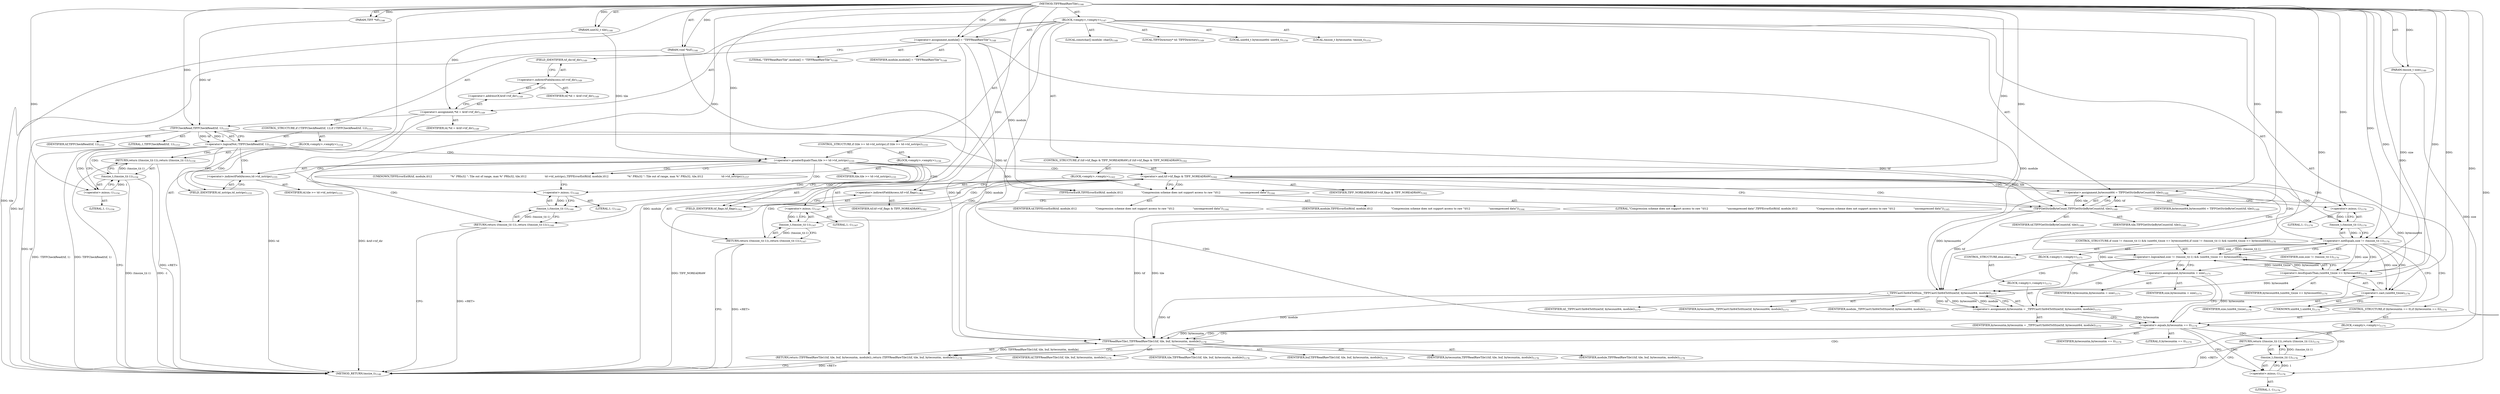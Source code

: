digraph "TIFFReadRawTile" {  
"76568" [label = <(METHOD,TIFFReadRawTile)<SUB>1146</SUB>> ]
"76569" [label = <(PARAM,TIFF *tif)<SUB>1146</SUB>> ]
"76570" [label = <(PARAM,uint32_t tile)<SUB>1146</SUB>> ]
"76571" [label = <(PARAM,void *buf)<SUB>1146</SUB>> ]
"76572" [label = <(PARAM,tmsize_t size)<SUB>1146</SUB>> ]
"76573" [label = <(BLOCK,&lt;empty&gt;,&lt;empty&gt;)<SUB>1147</SUB>> ]
"76574" [label = <(LOCAL,constchar[] module: char[])<SUB>1148</SUB>> ]
"76575" [label = <(&lt;operator&gt;.assignment,module[] = &quot;TIFFReadRawTile&quot;)<SUB>1148</SUB>> ]
"76576" [label = <(IDENTIFIER,module,module[] = &quot;TIFFReadRawTile&quot;)<SUB>1148</SUB>> ]
"76577" [label = <(LITERAL,&quot;TIFFReadRawTile&quot;,module[] = &quot;TIFFReadRawTile&quot;)<SUB>1148</SUB>> ]
"76578" [label = <(LOCAL,TIFFDirectory* td: TIFFDirectory)<SUB>1149</SUB>> ]
"76579" [label = <(&lt;operator&gt;.assignment,*td = &amp;tif-&gt;tif_dir)<SUB>1149</SUB>> ]
"76580" [label = <(IDENTIFIER,td,*td = &amp;tif-&gt;tif_dir)<SUB>1149</SUB>> ]
"76581" [label = <(&lt;operator&gt;.addressOf,&amp;tif-&gt;tif_dir)<SUB>1149</SUB>> ]
"76582" [label = <(&lt;operator&gt;.indirectFieldAccess,tif-&gt;tif_dir)<SUB>1149</SUB>> ]
"76583" [label = <(IDENTIFIER,tif,*td = &amp;tif-&gt;tif_dir)<SUB>1149</SUB>> ]
"76584" [label = <(FIELD_IDENTIFIER,tif_dir,tif_dir)<SUB>1149</SUB>> ]
"76585" [label = <(LOCAL,uint64_t bytecount64: uint64_t)<SUB>1150</SUB>> ]
"76586" [label = <(LOCAL,tmsize_t bytecountm: tmsize_t)<SUB>1151</SUB>> ]
"76587" [label = <(CONTROL_STRUCTURE,if (!TIFFCheckRead(tif, 1)),if (!TIFFCheckRead(tif, 1)))<SUB>1153</SUB>> ]
"76588" [label = <(&lt;operator&gt;.logicalNot,!TIFFCheckRead(tif, 1))<SUB>1153</SUB>> ]
"76589" [label = <(TIFFCheckRead,TIFFCheckRead(tif, 1))<SUB>1153</SUB>> ]
"76590" [label = <(IDENTIFIER,tif,TIFFCheckRead(tif, 1))<SUB>1153</SUB>> ]
"76591" [label = <(LITERAL,1,TIFFCheckRead(tif, 1))<SUB>1153</SUB>> ]
"76592" [label = <(BLOCK,&lt;empty&gt;,&lt;empty&gt;)<SUB>1154</SUB>> ]
"76593" [label = <(RETURN,return ((tmsize_t)(-1));,return ((tmsize_t)(-1));)<SUB>1154</SUB>> ]
"76594" [label = <(tmsize_t,(tmsize_t)(-1))<SUB>1154</SUB>> ]
"76595" [label = <(&lt;operator&gt;.minus,-1)<SUB>1154</SUB>> ]
"76596" [label = <(LITERAL,1,-1)<SUB>1154</SUB>> ]
"76597" [label = <(CONTROL_STRUCTURE,if (tile &gt;= td-&gt;td_nstrips),if (tile &gt;= td-&gt;td_nstrips))<SUB>1155</SUB>> ]
"76598" [label = <(&lt;operator&gt;.greaterEqualsThan,tile &gt;= td-&gt;td_nstrips)<SUB>1155</SUB>> ]
"76599" [label = <(IDENTIFIER,tile,tile &gt;= td-&gt;td_nstrips)<SUB>1155</SUB>> ]
"76600" [label = <(&lt;operator&gt;.indirectFieldAccess,td-&gt;td_nstrips)<SUB>1155</SUB>> ]
"76601" [label = <(IDENTIFIER,td,tile &gt;= td-&gt;td_nstrips)<SUB>1155</SUB>> ]
"76602" [label = <(FIELD_IDENTIFIER,td_nstrips,td_nstrips)<SUB>1155</SUB>> ]
"76603" [label = <(BLOCK,&lt;empty&gt;,&lt;empty&gt;)<SUB>1156</SUB>> ]
"76604" [label = <(UNKNOWN,TIFFErrorExtR(tif, module,\012                      &quot;%&quot; PRIu32 &quot;: Tile out of range, max %&quot; PRIu32, tile,\012                      td-&gt;td_nstrips);,TIFFErrorExtR(tif, module,\012                      &quot;%&quot; PRIu32 &quot;: Tile out of range, max %&quot; PRIu32, tile,\012                      td-&gt;td_nstrips);)<SUB>1157</SUB>> ]
"76605" [label = <(RETURN,return ((tmsize_t)(-1));,return ((tmsize_t)(-1));)<SUB>1160</SUB>> ]
"76606" [label = <(tmsize_t,(tmsize_t)(-1))<SUB>1160</SUB>> ]
"76607" [label = <(&lt;operator&gt;.minus,-1)<SUB>1160</SUB>> ]
"76608" [label = <(LITERAL,1,-1)<SUB>1160</SUB>> ]
"76609" [label = <(CONTROL_STRUCTURE,if (tif-&gt;tif_flags &amp; TIFF_NOREADRAW),if (tif-&gt;tif_flags &amp; TIFF_NOREADRAW))<SUB>1162</SUB>> ]
"76610" [label = <(&lt;operator&gt;.and,tif-&gt;tif_flags &amp; TIFF_NOREADRAW)<SUB>1162</SUB>> ]
"76611" [label = <(&lt;operator&gt;.indirectFieldAccess,tif-&gt;tif_flags)<SUB>1162</SUB>> ]
"76612" [label = <(IDENTIFIER,tif,tif-&gt;tif_flags &amp; TIFF_NOREADRAW)<SUB>1162</SUB>> ]
"76613" [label = <(FIELD_IDENTIFIER,tif_flags,tif_flags)<SUB>1162</SUB>> ]
"76614" [label = <(IDENTIFIER,TIFF_NOREADRAW,tif-&gt;tif_flags &amp; TIFF_NOREADRAW)<SUB>1162</SUB>> ]
"76615" [label = <(BLOCK,&lt;empty&gt;,&lt;empty&gt;)<SUB>1163</SUB>> ]
"76616" [label = <(TIFFErrorExtR,TIFFErrorExtR(tif, module,\012                      &quot;Compression scheme does not support access to raw &quot;\012                      &quot;uncompressed data&quot;))<SUB>1164</SUB>> ]
"76617" [label = <(IDENTIFIER,tif,TIFFErrorExtR(tif, module,\012                      &quot;Compression scheme does not support access to raw &quot;\012                      &quot;uncompressed data&quot;))<SUB>1164</SUB>> ]
"76618" [label = <(IDENTIFIER,module,TIFFErrorExtR(tif, module,\012                      &quot;Compression scheme does not support access to raw &quot;\012                      &quot;uncompressed data&quot;))<SUB>1164</SUB>> ]
"76619" [label = <(LITERAL,&quot;Compression scheme does not support access to raw &quot;\012                      &quot;uncompressed data&quot;,TIFFErrorExtR(tif, module,\012                      &quot;Compression scheme does not support access to raw &quot;\012                      &quot;uncompressed data&quot;))<SUB>1165</SUB>> ]
"76620" [label = <(RETURN,return ((tmsize_t)(-1));,return ((tmsize_t)(-1));)<SUB>1167</SUB>> ]
"76621" [label = <(tmsize_t,(tmsize_t)(-1))<SUB>1167</SUB>> ]
"76622" [label = <(&lt;operator&gt;.minus,-1)<SUB>1167</SUB>> ]
"76623" [label = <(LITERAL,1,-1)<SUB>1167</SUB>> ]
"76624" [label = <(&lt;operator&gt;.assignment,bytecount64 = TIFFGetStrileByteCount(tif, tile))<SUB>1169</SUB>> ]
"76625" [label = <(IDENTIFIER,bytecount64,bytecount64 = TIFFGetStrileByteCount(tif, tile))<SUB>1169</SUB>> ]
"76626" [label = <(TIFFGetStrileByteCount,TIFFGetStrileByteCount(tif, tile))<SUB>1169</SUB>> ]
"76627" [label = <(IDENTIFIER,tif,TIFFGetStrileByteCount(tif, tile))<SUB>1169</SUB>> ]
"76628" [label = <(IDENTIFIER,tile,TIFFGetStrileByteCount(tif, tile))<SUB>1169</SUB>> ]
"76629" [label = <(CONTROL_STRUCTURE,if (size != (tmsize_t)(-1) &amp;&amp; (uint64_t)size &lt;= bytecount64),if (size != (tmsize_t)(-1) &amp;&amp; (uint64_t)size &lt;= bytecount64))<SUB>1170</SUB>> ]
"76630" [label = <(&lt;operator&gt;.logicalAnd,size != (tmsize_t)(-1) &amp;&amp; (uint64_t)size &lt;= bytecount64)<SUB>1170</SUB>> ]
"76631" [label = <(&lt;operator&gt;.notEquals,size != (tmsize_t)(-1))<SUB>1170</SUB>> ]
"76632" [label = <(IDENTIFIER,size,size != (tmsize_t)(-1))<SUB>1170</SUB>> ]
"76633" [label = <(tmsize_t,(tmsize_t)(-1))<SUB>1170</SUB>> ]
"76634" [label = <(&lt;operator&gt;.minus,-1)<SUB>1170</SUB>> ]
"76635" [label = <(LITERAL,1,-1)<SUB>1170</SUB>> ]
"76636" [label = <(&lt;operator&gt;.lessEqualsThan,(uint64_t)size &lt;= bytecount64)<SUB>1170</SUB>> ]
"76637" [label = <(&lt;operator&gt;.cast,(uint64_t)size)<SUB>1170</SUB>> ]
"76638" [label = <(UNKNOWN,uint64_t,uint64_t)<SUB>1170</SUB>> ]
"76639" [label = <(IDENTIFIER,size,(uint64_t)size)<SUB>1170</SUB>> ]
"76640" [label = <(IDENTIFIER,bytecount64,(uint64_t)size &lt;= bytecount64)<SUB>1170</SUB>> ]
"76641" [label = <(BLOCK,&lt;empty&gt;,&lt;empty&gt;)<SUB>1171</SUB>> ]
"76642" [label = <(&lt;operator&gt;.assignment,bytecountm = size)<SUB>1171</SUB>> ]
"76643" [label = <(IDENTIFIER,bytecountm,bytecountm = size)<SUB>1171</SUB>> ]
"76644" [label = <(IDENTIFIER,size,bytecountm = size)<SUB>1171</SUB>> ]
"76645" [label = <(CONTROL_STRUCTURE,else,else)<SUB>1173</SUB>> ]
"76646" [label = <(BLOCK,&lt;empty&gt;,&lt;empty&gt;)<SUB>1173</SUB>> ]
"76647" [label = <(&lt;operator&gt;.assignment,bytecountm = _TIFFCastUInt64ToSSize(tif, bytecount64, module))<SUB>1173</SUB>> ]
"76648" [label = <(IDENTIFIER,bytecountm,bytecountm = _TIFFCastUInt64ToSSize(tif, bytecount64, module))<SUB>1173</SUB>> ]
"76649" [label = <(_TIFFCastUInt64ToSSize,_TIFFCastUInt64ToSSize(tif, bytecount64, module))<SUB>1173</SUB>> ]
"76650" [label = <(IDENTIFIER,tif,_TIFFCastUInt64ToSSize(tif, bytecount64, module))<SUB>1173</SUB>> ]
"76651" [label = <(IDENTIFIER,bytecount64,_TIFFCastUInt64ToSSize(tif, bytecount64, module))<SUB>1173</SUB>> ]
"76652" [label = <(IDENTIFIER,module,_TIFFCastUInt64ToSSize(tif, bytecount64, module))<SUB>1173</SUB>> ]
"76653" [label = <(CONTROL_STRUCTURE,if (bytecountm == 0),if (bytecountm == 0))<SUB>1174</SUB>> ]
"76654" [label = <(&lt;operator&gt;.equals,bytecountm == 0)<SUB>1174</SUB>> ]
"76655" [label = <(IDENTIFIER,bytecountm,bytecountm == 0)<SUB>1174</SUB>> ]
"76656" [label = <(LITERAL,0,bytecountm == 0)<SUB>1174</SUB>> ]
"76657" [label = <(BLOCK,&lt;empty&gt;,&lt;empty&gt;)<SUB>1175</SUB>> ]
"76658" [label = <(RETURN,return ((tmsize_t)(-1));,return ((tmsize_t)(-1));)<SUB>1176</SUB>> ]
"76659" [label = <(tmsize_t,(tmsize_t)(-1))<SUB>1176</SUB>> ]
"76660" [label = <(&lt;operator&gt;.minus,-1)<SUB>1176</SUB>> ]
"76661" [label = <(LITERAL,1,-1)<SUB>1176</SUB>> ]
"76662" [label = <(RETURN,return (TIFFReadRawTile1(tif, tile, buf, bytecountm, module));,return (TIFFReadRawTile1(tif, tile, buf, bytecountm, module));)<SUB>1178</SUB>> ]
"76663" [label = <(TIFFReadRawTile1,TIFFReadRawTile1(tif, tile, buf, bytecountm, module))<SUB>1178</SUB>> ]
"76664" [label = <(IDENTIFIER,tif,TIFFReadRawTile1(tif, tile, buf, bytecountm, module))<SUB>1178</SUB>> ]
"76665" [label = <(IDENTIFIER,tile,TIFFReadRawTile1(tif, tile, buf, bytecountm, module))<SUB>1178</SUB>> ]
"76666" [label = <(IDENTIFIER,buf,TIFFReadRawTile1(tif, tile, buf, bytecountm, module))<SUB>1178</SUB>> ]
"76667" [label = <(IDENTIFIER,bytecountm,TIFFReadRawTile1(tif, tile, buf, bytecountm, module))<SUB>1178</SUB>> ]
"76668" [label = <(IDENTIFIER,module,TIFFReadRawTile1(tif, tile, buf, bytecountm, module))<SUB>1178</SUB>> ]
"76669" [label = <(METHOD_RETURN,tmsize_t)<SUB>1146</SUB>> ]
  "76568" -> "76569"  [ label = "AST: "] 
  "76568" -> "76570"  [ label = "AST: "] 
  "76568" -> "76571"  [ label = "AST: "] 
  "76568" -> "76572"  [ label = "AST: "] 
  "76568" -> "76573"  [ label = "AST: "] 
  "76568" -> "76669"  [ label = "AST: "] 
  "76573" -> "76574"  [ label = "AST: "] 
  "76573" -> "76575"  [ label = "AST: "] 
  "76573" -> "76578"  [ label = "AST: "] 
  "76573" -> "76579"  [ label = "AST: "] 
  "76573" -> "76585"  [ label = "AST: "] 
  "76573" -> "76586"  [ label = "AST: "] 
  "76573" -> "76587"  [ label = "AST: "] 
  "76573" -> "76597"  [ label = "AST: "] 
  "76573" -> "76609"  [ label = "AST: "] 
  "76573" -> "76624"  [ label = "AST: "] 
  "76573" -> "76629"  [ label = "AST: "] 
  "76573" -> "76653"  [ label = "AST: "] 
  "76573" -> "76662"  [ label = "AST: "] 
  "76575" -> "76576"  [ label = "AST: "] 
  "76575" -> "76577"  [ label = "AST: "] 
  "76579" -> "76580"  [ label = "AST: "] 
  "76579" -> "76581"  [ label = "AST: "] 
  "76581" -> "76582"  [ label = "AST: "] 
  "76582" -> "76583"  [ label = "AST: "] 
  "76582" -> "76584"  [ label = "AST: "] 
  "76587" -> "76588"  [ label = "AST: "] 
  "76587" -> "76592"  [ label = "AST: "] 
  "76588" -> "76589"  [ label = "AST: "] 
  "76589" -> "76590"  [ label = "AST: "] 
  "76589" -> "76591"  [ label = "AST: "] 
  "76592" -> "76593"  [ label = "AST: "] 
  "76593" -> "76594"  [ label = "AST: "] 
  "76594" -> "76595"  [ label = "AST: "] 
  "76595" -> "76596"  [ label = "AST: "] 
  "76597" -> "76598"  [ label = "AST: "] 
  "76597" -> "76603"  [ label = "AST: "] 
  "76598" -> "76599"  [ label = "AST: "] 
  "76598" -> "76600"  [ label = "AST: "] 
  "76600" -> "76601"  [ label = "AST: "] 
  "76600" -> "76602"  [ label = "AST: "] 
  "76603" -> "76604"  [ label = "AST: "] 
  "76603" -> "76605"  [ label = "AST: "] 
  "76605" -> "76606"  [ label = "AST: "] 
  "76606" -> "76607"  [ label = "AST: "] 
  "76607" -> "76608"  [ label = "AST: "] 
  "76609" -> "76610"  [ label = "AST: "] 
  "76609" -> "76615"  [ label = "AST: "] 
  "76610" -> "76611"  [ label = "AST: "] 
  "76610" -> "76614"  [ label = "AST: "] 
  "76611" -> "76612"  [ label = "AST: "] 
  "76611" -> "76613"  [ label = "AST: "] 
  "76615" -> "76616"  [ label = "AST: "] 
  "76615" -> "76620"  [ label = "AST: "] 
  "76616" -> "76617"  [ label = "AST: "] 
  "76616" -> "76618"  [ label = "AST: "] 
  "76616" -> "76619"  [ label = "AST: "] 
  "76620" -> "76621"  [ label = "AST: "] 
  "76621" -> "76622"  [ label = "AST: "] 
  "76622" -> "76623"  [ label = "AST: "] 
  "76624" -> "76625"  [ label = "AST: "] 
  "76624" -> "76626"  [ label = "AST: "] 
  "76626" -> "76627"  [ label = "AST: "] 
  "76626" -> "76628"  [ label = "AST: "] 
  "76629" -> "76630"  [ label = "AST: "] 
  "76629" -> "76641"  [ label = "AST: "] 
  "76629" -> "76645"  [ label = "AST: "] 
  "76630" -> "76631"  [ label = "AST: "] 
  "76630" -> "76636"  [ label = "AST: "] 
  "76631" -> "76632"  [ label = "AST: "] 
  "76631" -> "76633"  [ label = "AST: "] 
  "76633" -> "76634"  [ label = "AST: "] 
  "76634" -> "76635"  [ label = "AST: "] 
  "76636" -> "76637"  [ label = "AST: "] 
  "76636" -> "76640"  [ label = "AST: "] 
  "76637" -> "76638"  [ label = "AST: "] 
  "76637" -> "76639"  [ label = "AST: "] 
  "76641" -> "76642"  [ label = "AST: "] 
  "76642" -> "76643"  [ label = "AST: "] 
  "76642" -> "76644"  [ label = "AST: "] 
  "76645" -> "76646"  [ label = "AST: "] 
  "76646" -> "76647"  [ label = "AST: "] 
  "76647" -> "76648"  [ label = "AST: "] 
  "76647" -> "76649"  [ label = "AST: "] 
  "76649" -> "76650"  [ label = "AST: "] 
  "76649" -> "76651"  [ label = "AST: "] 
  "76649" -> "76652"  [ label = "AST: "] 
  "76653" -> "76654"  [ label = "AST: "] 
  "76653" -> "76657"  [ label = "AST: "] 
  "76654" -> "76655"  [ label = "AST: "] 
  "76654" -> "76656"  [ label = "AST: "] 
  "76657" -> "76658"  [ label = "AST: "] 
  "76658" -> "76659"  [ label = "AST: "] 
  "76659" -> "76660"  [ label = "AST: "] 
  "76660" -> "76661"  [ label = "AST: "] 
  "76662" -> "76663"  [ label = "AST: "] 
  "76663" -> "76664"  [ label = "AST: "] 
  "76663" -> "76665"  [ label = "AST: "] 
  "76663" -> "76666"  [ label = "AST: "] 
  "76663" -> "76667"  [ label = "AST: "] 
  "76663" -> "76668"  [ label = "AST: "] 
  "76575" -> "76584"  [ label = "CFG: "] 
  "76579" -> "76589"  [ label = "CFG: "] 
  "76624" -> "76634"  [ label = "CFG: "] 
  "76662" -> "76669"  [ label = "CFG: "] 
  "76581" -> "76579"  [ label = "CFG: "] 
  "76588" -> "76595"  [ label = "CFG: "] 
  "76588" -> "76602"  [ label = "CFG: "] 
  "76598" -> "76604"  [ label = "CFG: "] 
  "76598" -> "76613"  [ label = "CFG: "] 
  "76610" -> "76616"  [ label = "CFG: "] 
  "76610" -> "76626"  [ label = "CFG: "] 
  "76626" -> "76624"  [ label = "CFG: "] 
  "76630" -> "76642"  [ label = "CFG: "] 
  "76630" -> "76649"  [ label = "CFG: "] 
  "76654" -> "76660"  [ label = "CFG: "] 
  "76654" -> "76663"  [ label = "CFG: "] 
  "76663" -> "76662"  [ label = "CFG: "] 
  "76582" -> "76581"  [ label = "CFG: "] 
  "76589" -> "76588"  [ label = "CFG: "] 
  "76593" -> "76669"  [ label = "CFG: "] 
  "76600" -> "76598"  [ label = "CFG: "] 
  "76604" -> "76607"  [ label = "CFG: "] 
  "76605" -> "76669"  [ label = "CFG: "] 
  "76611" -> "76610"  [ label = "CFG: "] 
  "76616" -> "76622"  [ label = "CFG: "] 
  "76620" -> "76669"  [ label = "CFG: "] 
  "76631" -> "76638"  [ label = "CFG: "] 
  "76631" -> "76630"  [ label = "CFG: "] 
  "76636" -> "76630"  [ label = "CFG: "] 
  "76642" -> "76654"  [ label = "CFG: "] 
  "76658" -> "76669"  [ label = "CFG: "] 
  "76584" -> "76582"  [ label = "CFG: "] 
  "76594" -> "76593"  [ label = "CFG: "] 
  "76602" -> "76600"  [ label = "CFG: "] 
  "76606" -> "76605"  [ label = "CFG: "] 
  "76613" -> "76611"  [ label = "CFG: "] 
  "76621" -> "76620"  [ label = "CFG: "] 
  "76633" -> "76631"  [ label = "CFG: "] 
  "76637" -> "76636"  [ label = "CFG: "] 
  "76647" -> "76654"  [ label = "CFG: "] 
  "76659" -> "76658"  [ label = "CFG: "] 
  "76595" -> "76594"  [ label = "CFG: "] 
  "76607" -> "76606"  [ label = "CFG: "] 
  "76622" -> "76621"  [ label = "CFG: "] 
  "76634" -> "76633"  [ label = "CFG: "] 
  "76638" -> "76637"  [ label = "CFG: "] 
  "76649" -> "76647"  [ label = "CFG: "] 
  "76660" -> "76659"  [ label = "CFG: "] 
  "76568" -> "76575"  [ label = "CFG: "] 
  "76593" -> "76669"  [ label = "DDG: &lt;RET&gt;"] 
  "76605" -> "76669"  [ label = "DDG: &lt;RET&gt;"] 
  "76662" -> "76669"  [ label = "DDG: &lt;RET&gt;"] 
  "76620" -> "76669"  [ label = "DDG: &lt;RET&gt;"] 
  "76658" -> "76669"  [ label = "DDG: &lt;RET&gt;"] 
  "76570" -> "76669"  [ label = "DDG: tile"] 
  "76571" -> "76669"  [ label = "DDG: buf"] 
  "76572" -> "76669"  [ label = "DDG: size"] 
  "76575" -> "76669"  [ label = "DDG: module"] 
  "76579" -> "76669"  [ label = "DDG: td"] 
  "76579" -> "76669"  [ label = "DDG: &amp;tif-&gt;tif_dir"] 
  "76589" -> "76669"  [ label = "DDG: tif"] 
  "76588" -> "76669"  [ label = "DDG: TIFFCheckRead(tif, 1)"] 
  "76588" -> "76669"  [ label = "DDG: !TIFFCheckRead(tif, 1)"] 
  "76594" -> "76669"  [ label = "DDG: -1"] 
  "76594" -> "76669"  [ label = "DDG: (tmsize_t)(-1)"] 
  "76610" -> "76669"  [ label = "DDG: TIFF_NOREADRAW"] 
  "76568" -> "76569"  [ label = "DDG: "] 
  "76568" -> "76570"  [ label = "DDG: "] 
  "76568" -> "76571"  [ label = "DDG: "] 
  "76568" -> "76572"  [ label = "DDG: "] 
  "76568" -> "76575"  [ label = "DDG: "] 
  "76626" -> "76624"  [ label = "DDG: tif"] 
  "76626" -> "76624"  [ label = "DDG: tile"] 
  "76663" -> "76662"  [ label = "DDG: TIFFReadRawTile1(tif, tile, buf, bytecountm, module)"] 
  "76568" -> "76579"  [ label = "DDG: "] 
  "76568" -> "76624"  [ label = "DDG: "] 
  "76589" -> "76588"  [ label = "DDG: tif"] 
  "76589" -> "76588"  [ label = "DDG: 1"] 
  "76594" -> "76593"  [ label = "DDG: (tmsize_t)(-1)"] 
  "76570" -> "76598"  [ label = "DDG: tile"] 
  "76568" -> "76598"  [ label = "DDG: "] 
  "76606" -> "76605"  [ label = "DDG: (tmsize_t)(-1)"] 
  "76568" -> "76610"  [ label = "DDG: "] 
  "76621" -> "76620"  [ label = "DDG: (tmsize_t)(-1)"] 
  "76589" -> "76626"  [ label = "DDG: tif"] 
  "76568" -> "76626"  [ label = "DDG: "] 
  "76598" -> "76626"  [ label = "DDG: tile"] 
  "76631" -> "76630"  [ label = "DDG: size"] 
  "76631" -> "76630"  [ label = "DDG: (tmsize_t)(-1)"] 
  "76636" -> "76630"  [ label = "DDG: (uint64_t)size"] 
  "76636" -> "76630"  [ label = "DDG: bytecount64"] 
  "76631" -> "76642"  [ label = "DDG: size"] 
  "76568" -> "76642"  [ label = "DDG: "] 
  "76647" -> "76654"  [ label = "DDG: bytecountm"] 
  "76642" -> "76654"  [ label = "DDG: bytecountm"] 
  "76568" -> "76654"  [ label = "DDG: "] 
  "76659" -> "76658"  [ label = "DDG: (tmsize_t)(-1)"] 
  "76626" -> "76663"  [ label = "DDG: tif"] 
  "76649" -> "76663"  [ label = "DDG: tif"] 
  "76568" -> "76663"  [ label = "DDG: "] 
  "76626" -> "76663"  [ label = "DDG: tile"] 
  "76571" -> "76663"  [ label = "DDG: buf"] 
  "76654" -> "76663"  [ label = "DDG: bytecountm"] 
  "76575" -> "76663"  [ label = "DDG: module"] 
  "76649" -> "76663"  [ label = "DDG: module"] 
  "76569" -> "76589"  [ label = "DDG: tif"] 
  "76568" -> "76589"  [ label = "DDG: "] 
  "76589" -> "76616"  [ label = "DDG: tif"] 
  "76568" -> "76616"  [ label = "DDG: "] 
  "76575" -> "76616"  [ label = "DDG: module"] 
  "76572" -> "76631"  [ label = "DDG: size"] 
  "76568" -> "76631"  [ label = "DDG: "] 
  "76633" -> "76631"  [ label = "DDG: -1"] 
  "76631" -> "76636"  [ label = "DDG: size"] 
  "76568" -> "76636"  [ label = "DDG: "] 
  "76624" -> "76636"  [ label = "DDG: bytecount64"] 
  "76649" -> "76647"  [ label = "DDG: tif"] 
  "76649" -> "76647"  [ label = "DDG: bytecount64"] 
  "76649" -> "76647"  [ label = "DDG: module"] 
  "76595" -> "76594"  [ label = "DDG: 1"] 
  "76607" -> "76606"  [ label = "DDG: 1"] 
  "76622" -> "76621"  [ label = "DDG: 1"] 
  "76634" -> "76633"  [ label = "DDG: 1"] 
  "76631" -> "76637"  [ label = "DDG: size"] 
  "76568" -> "76637"  [ label = "DDG: "] 
  "76568" -> "76647"  [ label = "DDG: "] 
  "76660" -> "76659"  [ label = "DDG: 1"] 
  "76568" -> "76595"  [ label = "DDG: "] 
  "76568" -> "76607"  [ label = "DDG: "] 
  "76568" -> "76622"  [ label = "DDG: "] 
  "76568" -> "76634"  [ label = "DDG: "] 
  "76626" -> "76649"  [ label = "DDG: tif"] 
  "76568" -> "76649"  [ label = "DDG: "] 
  "76624" -> "76649"  [ label = "DDG: bytecount64"] 
  "76636" -> "76649"  [ label = "DDG: bytecount64"] 
  "76575" -> "76649"  [ label = "DDG: module"] 
  "76568" -> "76660"  [ label = "DDG: "] 
  "76588" -> "76593"  [ label = "CDG: "] 
  "76588" -> "76600"  [ label = "CDG: "] 
  "76588" -> "76594"  [ label = "CDG: "] 
  "76588" -> "76598"  [ label = "CDG: "] 
  "76588" -> "76602"  [ label = "CDG: "] 
  "76588" -> "76595"  [ label = "CDG: "] 
  "76598" -> "76605"  [ label = "CDG: "] 
  "76598" -> "76613"  [ label = "CDG: "] 
  "76598" -> "76610"  [ label = "CDG: "] 
  "76598" -> "76611"  [ label = "CDG: "] 
  "76598" -> "76604"  [ label = "CDG: "] 
  "76598" -> "76607"  [ label = "CDG: "] 
  "76598" -> "76606"  [ label = "CDG: "] 
  "76610" -> "76622"  [ label = "CDG: "] 
  "76610" -> "76630"  [ label = "CDG: "] 
  "76610" -> "76621"  [ label = "CDG: "] 
  "76610" -> "76631"  [ label = "CDG: "] 
  "76610" -> "76616"  [ label = "CDG: "] 
  "76610" -> "76633"  [ label = "CDG: "] 
  "76610" -> "76624"  [ label = "CDG: "] 
  "76610" -> "76654"  [ label = "CDG: "] 
  "76610" -> "76620"  [ label = "CDG: "] 
  "76610" -> "76634"  [ label = "CDG: "] 
  "76610" -> "76626"  [ label = "CDG: "] 
  "76630" -> "76647"  [ label = "CDG: "] 
  "76630" -> "76642"  [ label = "CDG: "] 
  "76630" -> "76649"  [ label = "CDG: "] 
  "76654" -> "76660"  [ label = "CDG: "] 
  "76654" -> "76663"  [ label = "CDG: "] 
  "76654" -> "76659"  [ label = "CDG: "] 
  "76654" -> "76658"  [ label = "CDG: "] 
  "76654" -> "76662"  [ label = "CDG: "] 
  "76631" -> "76638"  [ label = "CDG: "] 
  "76631" -> "76637"  [ label = "CDG: "] 
  "76631" -> "76636"  [ label = "CDG: "] 
}
